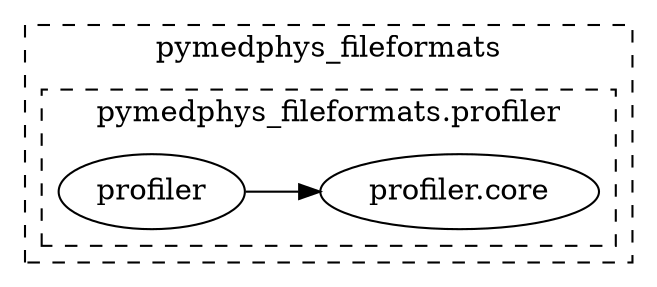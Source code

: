 strict digraph  {
    rankdir = LR;

    subgraph cluster_0 {
        
        label = "pymedphys_fileformats";
        style = dashed;

        subgraph cluster_1 {
            { rank = same; "pymedphys_fileformats.profiler.core"; }
            { rank = same; "pymedphys_fileformats.profiler"; }

            label = "pymedphys_fileformats.profiler"
        }
    }

    "pymedphys_fileformats.profiler.core" [label="profiler.core"];
    "pymedphys_fileformats.profiler" [label="profiler"];

    "pymedphys_fileformats.profiler" -> "pymedphys_fileformats.profiler.core";
    "pymedphys_fileformats.profiler" -> "pymedphys_fileformats.profiler.core";
}
